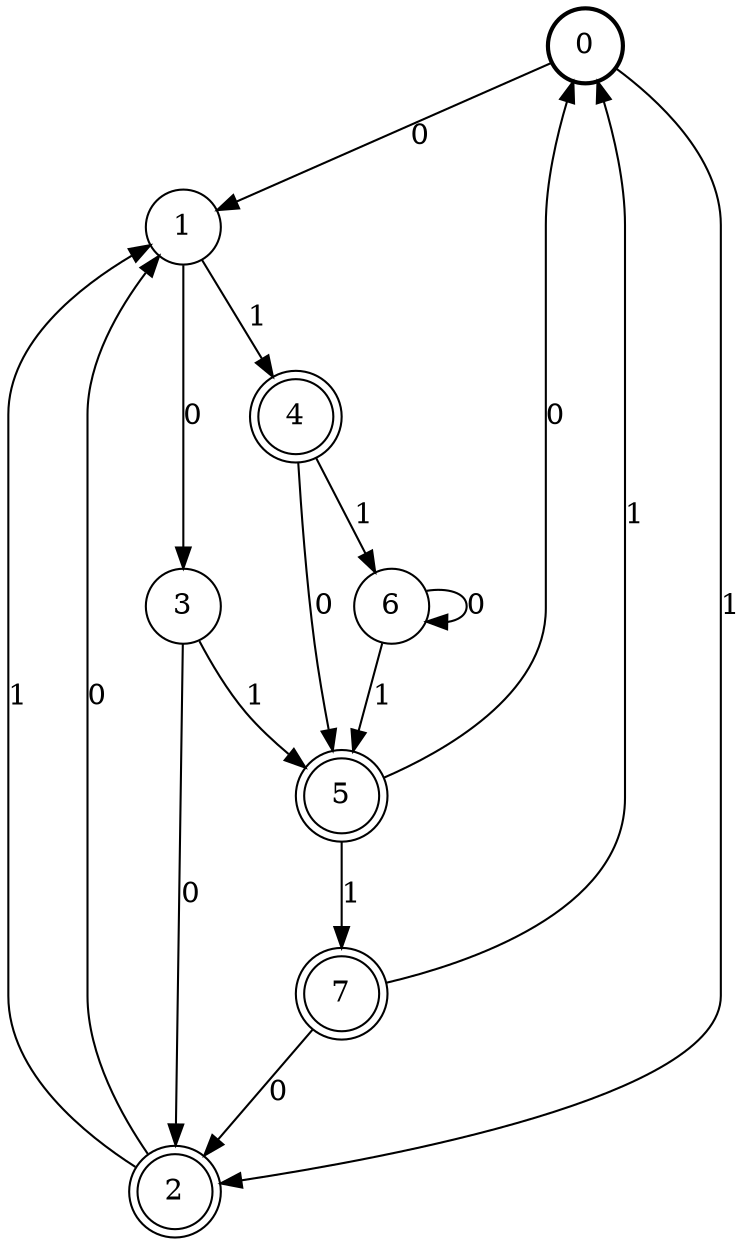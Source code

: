 digraph Automat {
    node [shape = circle];
    0 [style = "bold"];
    0 -> 1 [label = "0"];
    0 -> 2 [label = "1"];
    1 -> 3 [label = "0"];
    1 -> 4 [label = "1"];
    2 [peripheries=2]
    2 -> 1 [label = "0"];
    2 -> 1 [label = "1"];
    3 -> 2 [label = "0"];
    3 -> 5 [label = "1"];
    4 [peripheries=2]
    4 -> 5 [label = "0"];
    4 -> 6 [label = "1"];
    5 [peripheries=2]
    5 -> 0 [label = "0"];
    5 -> 7 [label = "1"];
    6 -> 6 [label = "0"];
    6 -> 5 [label = "1"];
    7 [peripheries=2]
    7 -> 2 [label = "0"];
    7 -> 0 [label = "1"];
}
